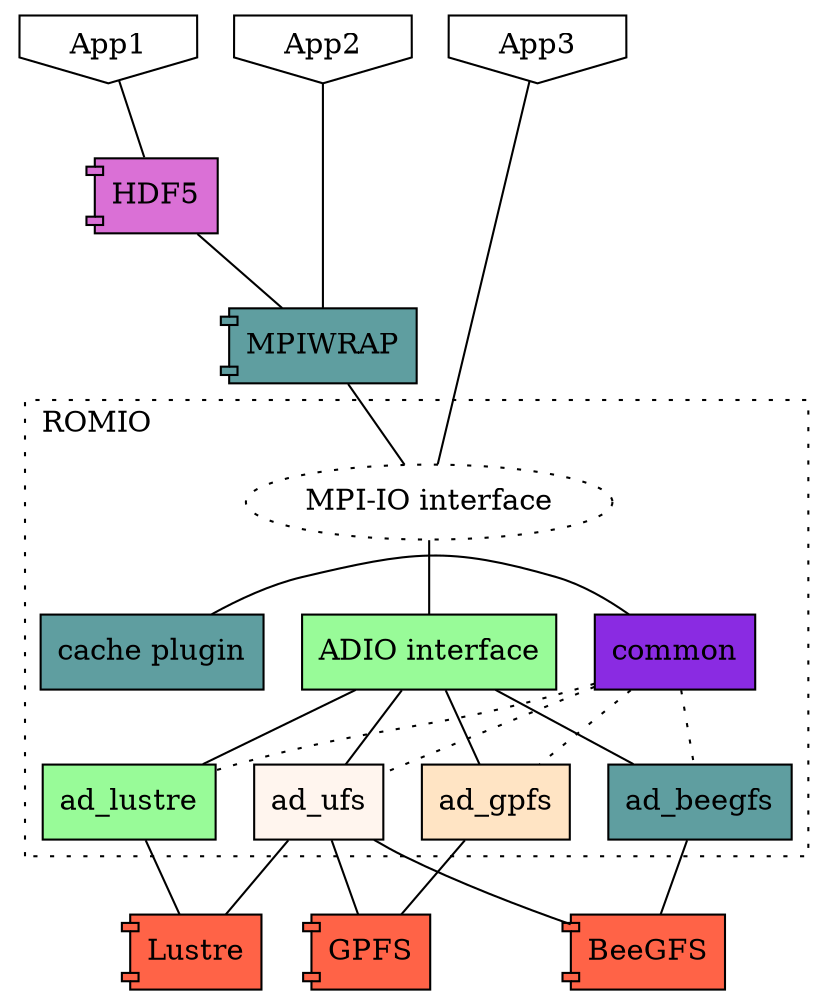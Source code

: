 graph change {
  node [shape=box];

  {rank = same;
  App1 [shape="invhouse"];
  App2 [shape="invhouse"];
  App3 [shape="invhouse"];
  }
  App1 -- HDF5 ;
  App2 -- "MPIWRAP";
  App3 -- "MPI-IO interface";

  HDF5  [shape="component",fillcolor="orchid",style=filled];

  HDF5 -- "MPIWRAP";

  "MPIWRAP" [shape=component,fillcolor=cadetblue, style=filled];

  "MPIWRAP" -- "MPI-IO interface";

  subgraph cluster_romio {
    "MPI-IO interface" [shape="ellipse", style=dotted];
    "ADIO interface" [fillcolor="palegreen",style=filled];

    "MPI-IO interface" -- "ADIO interface";

    {rank = same;
    "ad_lustre" [fillcolor="palegreen",style=filled];
    "ad_gpfs" [fillcolor="bisque", style=filled];
    "ad_beegfs" [fillcolor="cadetblue", style=filled];
    "ad_ufs" [fillcolor="seashell", style=filled];
    }

    {rank=same;
    "common" [fillcolor="blueviolet", style=filled];
    "cache plugin" [fillcolor="cadetblue", style=filled];
    }

    "cache plugin" -- "common";
    //"ADIO interface" -- "common";
    "ADIO interface" -- "ad_beegfs";
    "ADIO interface" -- "ad_lustre";
    "ADIO interface" -- "ad_gpfs";
    "ADIO interface" -- "ad_ufs";
    "common" -- "ad_beegfs" [style=dotted];
    "common" -- "ad_lustre" [style=dotted];
    "common" -- "ad_gpfs" [style=dotted];
    "common" -- "ad_ufs" [style=dotted];
    //"common" -- "BeeGFS";
    //"common" -- "Lustre";
    //"common" -- "GPFS";

    "ad_lustre" -- "Lustre";
    "ad_gpfs" -- "GPFS";
    "ad_beegfs" -- "BeeGFS";
    "ad_ufs" -- "Lustre";
    "ad_ufs" -- "BeeGFS";
    "ad_ufs" -- "GPFS";

    label="ROMIO";
    labeljust="l";
    //graph[style=filled, fillcolor=grey];
    graph[style=dotted];
  }

  {rank=same;
  "GPFS" [shape="component",fillcolor="tomato",style=filled];
  "Lustre" [shape="component",fillcolor="tomato",style=filled];
  "BeeGFS" [shape="component",fillcolor="tomato",style=filled];
  }
}
